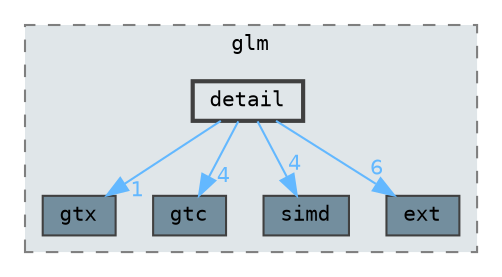 digraph "C:/Users/s239074/Documents/ogl_renderer/thirdparty/glm/detail"
{
 // LATEX_PDF_SIZE
  bgcolor="transparent";
  edge [fontname=Terminal,fontsize=10,labelfontname=Helvetica,labelfontsize=10];
  node [fontname=Terminal,fontsize=10,shape=box,height=0.2,width=0.4];
  compound=true
  subgraph clusterdir_799a97583de5de6f52952a140c0046c8 {
    graph [ bgcolor="#e0e6e9", pencolor="grey50", label="glm", fontname=Terminal,fontsize=10 style="filled,dashed", URL="dir_799a97583de5de6f52952a140c0046c8.html",tooltip=""]
  dir_53cdc70e417d1184a2f3e4f1c349e9c0 [label="gtx", fillcolor="#738e9e", color="grey25", style="filled", URL="dir_53cdc70e417d1184a2f3e4f1c349e9c0.html",tooltip=""];
  dir_dfd3bf86aa9ac2cfc775a020bbc3005b [label="gtc", fillcolor="#738e9e", color="grey25", style="filled", URL="dir_dfd3bf86aa9ac2cfc775a020bbc3005b.html",tooltip=""];
  dir_8704e9eefae75e3bffae8808aeeb0035 [label="simd", fillcolor="#738e9e", color="grey25", style="filled", URL="dir_8704e9eefae75e3bffae8808aeeb0035.html",tooltip=""];
  dir_64a910161e75a4ca3376ff45e3482a96 [label="ext", fillcolor="#738e9e", color="grey25", style="filled", URL="dir_64a910161e75a4ca3376ff45e3482a96.html",tooltip=""];
  dir_420d361cac2b208f4d47e7900e4a3503 [label="detail", fillcolor="#e0e6e9", color="grey25", style="filled,bold", URL="dir_420d361cac2b208f4d47e7900e4a3503.html",tooltip=""];
  }
  dir_420d361cac2b208f4d47e7900e4a3503->dir_53cdc70e417d1184a2f3e4f1c349e9c0 [headlabel="1", labeldistance=1.5 headhref="dir_000021_000028.html" color="steelblue1" fontcolor="steelblue1"];
  dir_420d361cac2b208f4d47e7900e4a3503->dir_64a910161e75a4ca3376ff45e3482a96 [headlabel="6", labeldistance=1.5 headhref="dir_000021_000023.html" color="steelblue1" fontcolor="steelblue1"];
  dir_420d361cac2b208f4d47e7900e4a3503->dir_8704e9eefae75e3bffae8808aeeb0035 [headlabel="4", labeldistance=1.5 headhref="dir_000021_000042.html" color="steelblue1" fontcolor="steelblue1"];
  dir_420d361cac2b208f4d47e7900e4a3503->dir_dfd3bf86aa9ac2cfc775a020bbc3005b [headlabel="4", labeldistance=1.5 headhref="dir_000021_000027.html" color="steelblue1" fontcolor="steelblue1"];
}
